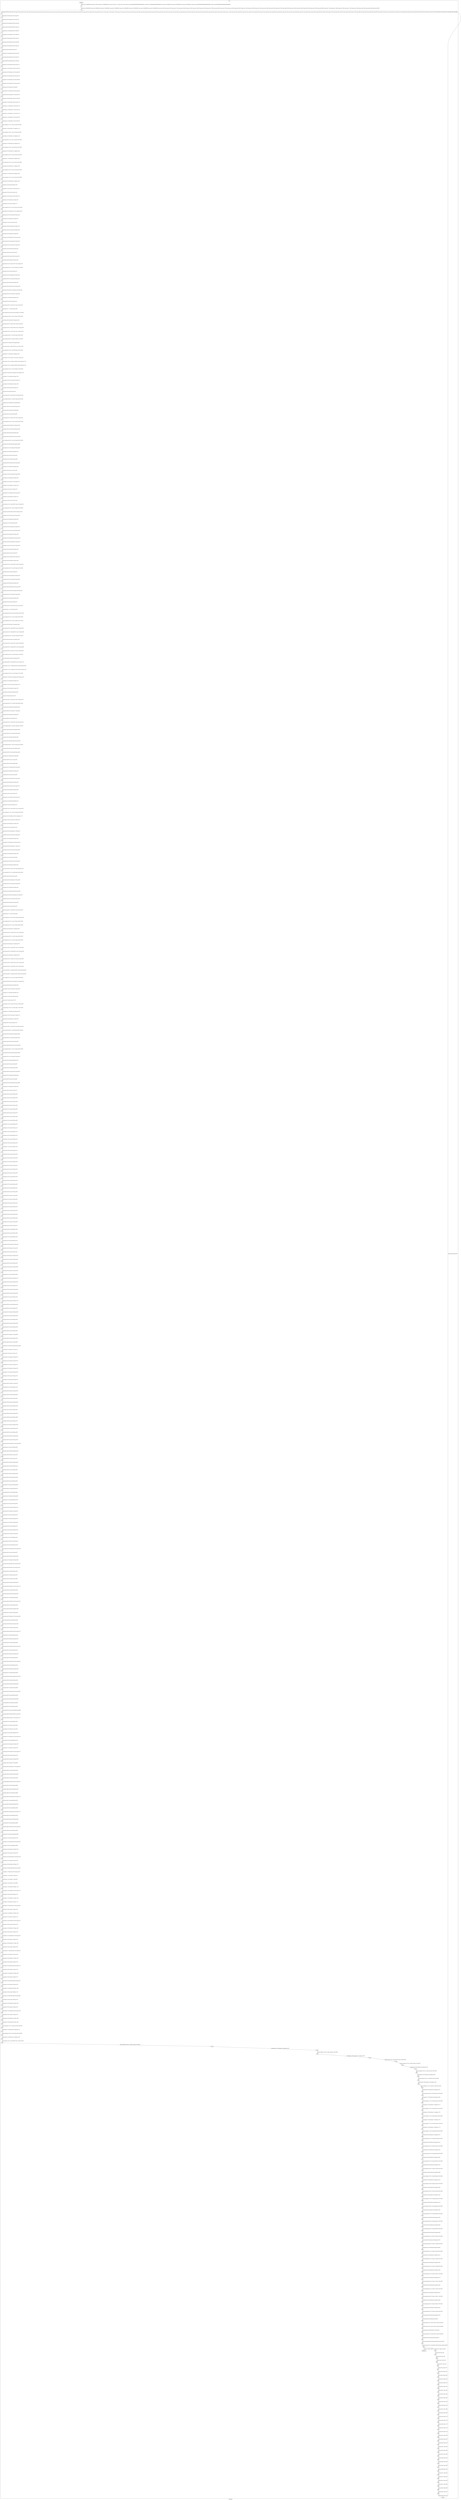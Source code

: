 digraph G {
label="Btor2XCFA";
subgraph cluster_0 {
label="main";
main_init[];
l1[];
l3[];
l4[];
l5[];
l6[];
l7[];
l8[];
l9[];
l10[];
l11[];
l12[];
l13[];
l14[];
l15[];
l16[];
l17[];
l18[];
l19[];
l20[];
l21[];
l22[];
l23[];
l24[];
l25[];
l26[];
l27[];
l28[];
l29[];
l30[];
l31[];
l32[];
l33[];
l34[];
l35[];
l36[];
l37[];
l38[];
l39[];
l40[];
l41[];
l42[];
l43[];
l44[];
l45[];
l46[];
l47[];
l48[];
l49[];
l50[];
l51[];
l52[];
l53[];
l54[];
l55[];
l56[];
l57[];
l58[];
l59[];
l60[];
l61[];
l62[];
l63[];
l64[];
l65[];
l66[];
l67[];
l68[];
l69[];
l70[];
l71[];
l72[];
l73[];
l74[];
l75[];
l76[];
l77[];
l78[];
l79[];
l80[];
l81[];
l82[];
l83[];
l84[];
l85[];
l86[];
l87[];
l88[];
l89[];
l90[];
l91[];
l92[];
l93[];
l94[];
l95[];
l96[];
l97[];
l98[];
l99[];
l100[];
l101[];
l102[];
l103[];
l104[];
l105[];
l106[];
l107[];
l108[];
l109[];
l110[];
l111[];
l112[];
l113[];
l114[];
l115[];
l116[];
l117[];
l118[];
l119[];
l120[];
l121[];
l122[];
l123[];
l124[];
l125[];
l126[];
l127[];
l128[];
l129[];
l130[];
l131[];
l132[];
l133[];
l134[];
l135[];
l136[];
l137[];
l138[];
l139[];
l140[];
l141[];
l142[];
l143[];
l144[];
l145[];
l146[];
l147[];
l148[];
l149[];
l150[];
l151[];
l152[];
l153[];
l154[];
l155[];
l156[];
l157[];
l158[];
l159[];
l160[];
l161[];
l162[];
l163[];
l164[];
l165[];
l166[];
l167[];
l168[];
l169[];
l170[];
l171[];
l172[];
l173[];
l174[];
l175[];
l176[];
l177[];
l178[];
l179[];
l180[];
l181[];
l182[];
l183[];
l184[];
l185[];
l186[];
l187[];
l188[];
l189[];
l190[];
l191[];
l192[];
l193[];
l194[];
l195[];
l196[];
l197[];
l198[];
l199[];
l200[];
l201[];
l202[];
l203[];
l204[];
l205[];
l206[];
l207[];
l208[];
l209[];
l210[];
l211[];
l212[];
l213[];
l214[];
l215[];
l216[];
l217[];
l218[];
l219[];
l220[];
l221[];
l222[];
l223[];
l224[];
l225[];
l226[];
l227[];
l228[];
l229[];
l230[];
l231[];
l232[];
l233[];
l234[];
l235[];
l236[];
l237[];
l238[];
l239[];
l240[];
l241[];
l242[];
l243[];
l244[];
l245[];
l246[];
l247[];
l248[];
l249[];
l250[];
l251[];
l252[];
l253[];
l254[];
l255[];
l256[];
l257[];
l258[];
l259[];
l260[];
l261[];
l262[];
l263[];
l264[];
l265[];
l266[];
l267[];
l268[];
l269[];
l270[];
l271[];
l272[];
l273[];
l274[];
l275[];
l276[];
l277[];
l278[];
l279[];
l280[];
l281[];
l282[];
l283[];
l284[];
l285[];
l286[];
l287[];
l288[];
l289[];
l290[];
l291[];
l292[];
l293[];
l294[];
l295[];
l296[];
l297[];
l298[];
l299[];
l300[];
l301[];
l302[];
l303[];
l304[];
l305[];
l306[];
l307[];
l308[];
l309[];
l310[];
l311[];
l312[];
l313[];
l314[];
l315[];
l316[];
l317[];
l318[];
l319[];
l320[];
l321[];
l322[];
l323[];
l324[];
l325[];
l326[];
l327[];
l328[];
l329[];
l330[];
l331[];
l332[];
l333[];
l334[];
l335[];
l336[];
l337[];
l338[];
l339[];
l340[];
l341[];
l342[];
l343[];
l344[];
l345[];
l346[];
l347[];
l348[];
l349[];
l350[];
l351[];
l352[];
l353[];
l354[];
l355[];
l356[];
l357[];
l358[];
l359[];
l360[];
l361[];
l362[];
l363[];
l364[];
l365[];
l366[];
l367[];
l368[];
l369[];
l370[];
l371[];
l372[];
l373[];
l374[];
l375[];
l376[];
l377[];
l378[];
l379[];
l380[];
l381[];
l382[];
l383[];
l384[];
l385[];
l386[];
l387[];
l388[];
l389[];
l390[];
l391[];
l392[];
l393[];
l394[];
l395[];
l396[];
l397[];
l398[];
l399[];
l400[];
l401[];
l402[];
l403[];
l404[];
l405[];
l406[];
l407[];
l408[];
l409[];
l410[];
l411[];
l412[];
l413[];
l414[];
l415[];
l416[];
l417[];
l418[];
l419[];
l420[];
l421[];
l422[];
l423[];
l424[];
l425[];
l426[];
l427[];
l428[];
l429[];
l430[];
l431[];
l432[];
l433[];
l434[];
l435[];
l436[];
l437[];
l438[];
l439[];
l440[];
l441[];
l442[];
l443[];
l444[];
l445[];
l446[];
l447[];
l448[];
l449[];
l450[];
l451[];
l452[];
l453[];
l454[];
l455[];
l456[];
l457[];
l458[];
l459[];
l460[];
l461[];
l462[];
l463[];
l464[];
l465[];
l466[];
l467[];
l468[];
l469[];
l470[];
l471[];
l472[];
l473[];
l474[];
l475[];
l476[];
l477[];
l478[];
l479[];
l480[];
l481[];
l482[];
l483[];
l484[];
l485[];
l486[];
l487[];
l488[];
l489[];
l490[];
l491[];
l492[];
l493[];
l494[];
l495[];
l496[];
l497[];
l498[];
l499[];
l500[];
l501[];
l502[];
l503[];
l504[];
l505[];
l506[];
l507[];
l508[];
l509[];
l510[];
l511[];
l512[];
l513[];
l514[];
l515[];
l516[];
l517[];
l518[];
l519[];
l520[];
l521[];
l522[];
l523[];
l524[];
l525[];
l526[];
l527[];
l528[];
l529[];
l530[];
l531[];
l532[];
l533[];
l534[];
l535[];
l536[];
l537[];
l538[];
l539[];
l540[];
l541[];
l542[];
l543[];
l544[];
l545[];
l546[];
l547[];
l548[];
l549[];
l550[];
l551[];
l552[];
l553[];
l554[];
l555[];
l556[];
l557[];
l558[];
l559[];
l560[];
l561[];
l562[];
l563[];
l564[];
l565[];
l566[];
l567[];
l568[];
l569[];
l570[];
l571[];
l572[];
l573[];
l574[];
l575[];
l576[];
l577[];
l578[];
l579[];
l580[];
l581[];
l582[];
l583[];
l584[];
l585[];
l586[];
l587[];
l588[];
l589[];
l590[];
l591[];
l592[];
l593[];
l594[];
l595[];
l596[];
l597[];
l598[];
l599[];
l600[];
l601[];
l602[];
l603[];
l604[];
l605[];
l606[];
l607[];
l608[];
l609[];
l610[];
l611[];
l612[];
l613[];
l614[];
l615[];
l616[];
l617[];
l618[];
l619[];
l620[];
l621[];
l622[];
l623[];
l624[];
l625[];
main_error[];
l626[];
l627[];
l628[];
l629[];
l630[];
l631[];
l632[];
l633[];
l634[];
l635[];
l636[];
l637[];
l638[];
l639[];
l640[];
l641[];
l642[];
l643[];
l644[];
l645[];
l646[];
l647[];
l648[];
l649[];
l650[];
l651[];
l652[];
l653[];
l654[];
l655[];
l656[];
l657[];
l658[];
l659[];
l660[];
l661[];
l662[];
l663[];
l664[];
l665[];
main_init -> l1 [label="[(assign const_5 #b00000000),(assign const_22 #b0),(assign const_116 #b00000000),(assign const_123 #b11111111),(assign const_212 #b1),(assign const_254 #b00000000000000000000000000000011),(assign const_255 #b000000000000000000000000),(assign const_261 #b00000001),(assign const_269 #b00000010),(assign const_281 #b00000011),(assign const_282 #b00000000000000000000000000000001),(assign const_830 #b00000000000000000000000000000000)] "];
l3 -> l4 [label="[(havoc input_136),(havoc input_138),(havoc input_140),(havoc input_142),(havoc input_144),(havoc input_146),(havoc input_148),(havoc input_150),(havoc input_152),(havoc input_154),(havoc input_156),(havoc input_158),(havoc input_160),(havoc input_162),(havoc input_164),(havoc input_166),(havoc input_168),(havoc input_170),(havoc input_172),(havoc input_174),(havoc input_176),(havoc input_178),(havoc input_180),(havoc input_182),(havoc input_184),(havoc input_186),(havoc input_188),(havoc input_190),(havoc input_192),(havoc input_194),(havoc input_196),(havoc input_198),(havoc input_200),(havoc input_202),(havoc input_204),(havoc input_206),(havoc input_208),(havoc input_210),(havoc input_214),(havoc input_217),(havoc input_220),(havoc input_226),(havoc input_231),(havoc input_237),(havoc input_240),(havoc input_247),(havoc input_252),(havoc input_280),(havoc input_290),(havoc input_297),(havoc input_305),(havoc input_309),(havoc input_312),(havoc input_316),(havoc input_319),(havoc input_326),(havoc input_331),(havoc input_337),(havoc input_340),(havoc input_347),(havoc input_352),(havoc input_377),(havoc input_385),(havoc input_392),(havoc input_400),(havoc input_404),(havoc input_407),(havoc input_411),(havoc input_414),(havoc input_421),(havoc input_426),(havoc input_432),(havoc input_435),(havoc input_442),(havoc input_447),(havoc input_472),(havoc input_480),(havoc input_487),(havoc input_495),(havoc input_499)] "];
l4 -> l5 [label="[(assign binary_87 (bvand state_23 (bvnot state_25)))] "];
l5 -> l6 [label="[(assign binary_88 (bvand binary_87 (bvnot state_27)))] "];
l6 -> l7 [label="[(assign binary_89 (bvand binary_88 (bvnot state_29)))] "];
l7 -> l8 [label="[(assign binary_90 (bvand binary_89 (bvnot state_31)))] "];
l8 -> l9 [label="[(assign binary_91 (bvand binary_90 (bvnot state_33)))] "];
l9 -> l10 [label="[(assign binary_92 (bvand binary_91 (bvnot state_35)))] "];
l10 -> l11 [label="[(assign binary_93 (bvand binary_92 (bvnot state_37)))] "];
l11 -> l12 [label="[(assign binary_94 (bvand binary_93 (bvnot state_39)))] "];
l12 -> l13 [label="[(assign binary_95 (bvand binary_94 (bvnot state_41)))] "];
l13 -> l14 [label="[(assign binary_96 (bvand binary_95 state_43))] "];
l14 -> l15 [label="[(assign binary_97 (bvand binary_96 (bvnot state_45)))] "];
l15 -> l16 [label="[(assign binary_98 (bvand binary_97 (bvnot state_47)))] "];
l16 -> l17 [label="[(assign binary_99 (bvand binary_98 (bvnot state_49)))] "];
l17 -> l18 [label="[(assign binary_100 (bvand binary_99 (bvnot state_51)))] "];
l18 -> l19 [label="[(assign binary_101 (bvand binary_100 (bvnot state_53)))] "];
l19 -> l20 [label="[(assign binary_102 (bvand binary_101 (bvnot state_55)))] "];
l20 -> l21 [label="[(assign binary_103 (bvand binary_102 (bvnot state_57)))] "];
l21 -> l22 [label="[(assign binary_104 (bvand binary_103 (bvnot state_59)))] "];
l22 -> l23 [label="[(assign binary_105 (bvand binary_104 (bvnot state_61)))] "];
l23 -> l24 [label="[(assign binary_106 (bvand binary_105 state_63))] "];
l24 -> l25 [label="[(assign binary_107 (bvand binary_106 (bvnot state_65)))] "];
l25 -> l26 [label="[(assign binary_108 (bvand binary_107 (bvnot state_67)))] "];
l26 -> l27 [label="[(assign binary_109 (bvand binary_108 (bvnot state_69)))] "];
l27 -> l28 [label="[(assign binary_110 (bvand binary_109 (bvnot state_71)))] "];
l28 -> l29 [label="[(assign binary_111 (bvand binary_110 (bvnot state_73)))] "];
l29 -> l30 [label="[(assign binary_112 (bvand binary_111 (bvnot state_75)))] "];
l30 -> l31 [label="[(assign binary_113 (bvand binary_112 (bvnot state_77)))] "];
l31 -> l32 [label="[(assign binary_114 (bvand binary_113 (bvnot state_79)))] "];
l32 -> l33 [label="[(assign binary_115 (bvand binary_114 (bvnot state_81)))] "];
l33 -> l34 [label="[(assign comparison_117 (ite (= const_116 state_6) #b1 #b0))] "];
l34 -> l35 [label="[(assign binary_118 (bvand binary_115 comparison_117))] "];
l35 -> l36 [label="[(assign comparison_119 (ite (= const_116 state_8) #b1 #b0))] "];
l36 -> l37 [label="[(assign binary_120 (bvand binary_118 comparison_119))] "];
l37 -> l38 [label="[(assign comparison_121 (ite (= const_116 state_10) #b1 #b0))] "];
l38 -> l39 [label="[(assign binary_122 (bvand binary_120 comparison_121))] "];
l39 -> l40 [label="[(assign comparison_124 (ite (= const_123 state_12) #b1 #b0))] "];
l40 -> l41 [label="[(assign binary_125 (bvand binary_122 comparison_124))] "];
l41 -> l42 [label="[(assign comparison_126 (ite (= const_123 state_14) #b1 #b0))] "];
l42 -> l43 [label="[(assign binary_127 (bvand binary_125 comparison_126))] "];
l43 -> l44 [label="[(assign comparison_128 (ite (= const_116 state_16) #b1 #b0))] "];
l44 -> l45 [label="[(assign binary_129 (bvand binary_127 comparison_128))] "];
l45 -> l46 [label="[(assign comparison_130 (ite (= const_116 state_18) #b1 #b0))] "];
l46 -> l47 [label="[(assign binary_131 (bvand binary_129 comparison_130))] "];
l47 -> l48 [label="[(assign comparison_132 (ite (= const_116 state_20) #b1 #b0))] "];
l48 -> l49 [label="[(assign binary_133 (bvand binary_131 comparison_132))] "];
l49 -> l50 [label="[(assign binary_134 (bvand state_85 binary_133))] "];
l50 -> l51 [label="[(assign binary_215 (bvor input_152 (bvnot input_214)))] "];
l51 -> l52 [label="[(assign binary_216 (bvor input_156 input_214))] "];
l52 -> l53 [label="[(assign binary_218 (bvor binary_216 (bvnot input_217)))] "];
l53 -> l54 [label="[(assign binary_219 (bvand binary_215 binary_218))] "];
l54 -> l55 [label="[(assign binary_221 (bvor input_158 input_217))] "];
l55 -> l56 [label="[(assign comparison_222 (ite (= const_123 input_144) #b1 #b0))] "];
l56 -> l57 [label="[(assign binary_223 (bvand binary_221 (bvnot comparison_222)))] "];
l57 -> l58 [label="[(assign binary_224 (bvor (bvnot input_220) binary_223))] "];
l58 -> l59 [label="[(assign binary_225 (bvand binary_219 binary_224))] "];
l59 -> l60 [label="[(assign binary_227 (bvor input_160 input_220))] "];
l60 -> l61 [label="[(assign binary_228 (bvand comparison_222 binary_227))] "];
l61 -> l62 [label="[(assign binary_229 (bvor (bvnot input_226) binary_228))] "];
l62 -> l63 [label="[(assign binary_230 (bvand binary_225 binary_229))] "];
l63 -> l64 [label="[(assign binary_232 (bvand binary_221 (bvnot input_220)))] "];
l64 -> l65 [label="[(assign binary_233 (bvand comparison_222 binary_232))] "];
l65 -> l66 [label="[(assign binary_234 (bvor (bvnot input_231) binary_233))] "];
l66 -> l67 [label="[(assign binary_235 (bvand binary_230 binary_234))] "];
l67 -> l68 [label="[(assign binary_236 (bvor input_162 input_231))] "];
l68 -> l69 [label="[(assign binary_238 (bvor binary_236 (bvnot input_237)))] "];
l69 -> l70 [label="[(assign binary_239 (bvand binary_235 binary_238))] "];
l70 -> l71 [label="[(assign ternary_241 (ite (= input_217 #b1) const_116 input_142))] "];
l71 -> l72 [label="[(assign comparison_242 (ite (= const_116 ternary_241) #b1 #b0))] "];
l72 -> l73 [label="[(assign binary_243 (bvor input_164 input_237))] "];
l73 -> l74 [label="[(assign binary_244 (bvand comparison_242 binary_243))] "];
l74 -> l75 [label="[(assign binary_245 (bvor (bvnot input_240) binary_244))] "];
l75 -> l76 [label="[(assign binary_246 (bvand binary_239 binary_245))] "];
l76 -> l77 [label="[(assign binary_248 (bvand binary_243 (bvnot input_240)))] "];
l77 -> l78 [label="[(assign binary_249 (bvand (bvnot comparison_242) binary_248))] "];
l78 -> l79 [label="[(assign binary_250 (bvor (bvnot input_247) binary_249))] "];
l79 -> l80 [label="[(assign binary_251 (bvand binary_246 binary_250))] "];
l80 -> l81 [label="[(assign binary_253 (bvor input_166 input_247))] "];
l81 -> l82 [label="[(assign ternary_256 (ite (= input_247 #b1) const_116 input_146))] "];
l82 -> l83 [label="[(assign binary_257 (++ const_255 ternary_256))] "];
l83 -> l84 [label="[(assign comparison_258 (ite (bvule const_254 binary_257) #b1 #b0))] "];
l84 -> l85 [label="[(assign comparison_259 (ite (= const_116 ternary_256) #b1 #b0))] "];
l85 -> l86 [label="[(assign binary_260 (bvand input_220 comparison_242))] "];
l86 -> l87 [label="[(assign ternary_262 (ite (= input_214 #b1) const_261 input_136))] "];
l87 -> l88 [label="[(assign ternary_263 (ite (= binary_260 #b1) const_116 ternary_262))] "];
l88 -> l89 [label="[(assign ternary_264 (ite (= input_247 #b1) const_116 ternary_263))] "];
l89 -> l90 [label="[(assign comparison_265 (ite (= const_261 ternary_256) #b1 #b0))] "];
l90 -> l91 [label="[(assign comparison_266 (ite (= const_261 ternary_241) #b1 #b0))] "];
l91 -> l92 [label="[(assign binary_267 (bvand input_220 comparison_266))] "];
l92 -> l93 [label="[(assign ternary_268 (ite (= binary_267 #b1) const_116 input_138))] "];
l93 -> l94 [label="[(assign comparison_270 (ite (= const_269 ternary_241) #b1 #b0))] "];
l94 -> l95 [label="[(assign binary_271 (bvand input_220 comparison_270))] "];
l95 -> l96 [label="[(assign ternary_272 (ite (= binary_271 #b1) const_116 input_140))] "];
l96 -> l97 [label="[(assign ternary_273 (ite (= comparison_265 #b1) ternary_268 ternary_272))] "];
l97 -> l98 [label="[(assign ternary_274 (ite (= comparison_259 #b1) ternary_264 ternary_273))] "];
l98 -> l99 [label="[(assign comparison_275 (ite (= const_116 ternary_274) #b1 #b0))] "];
l99 -> l100 [label="[(assign binary_276 (bvand (bvnot comparison_258) comparison_275))] "];
l100 -> l101 [label="[(assign binary_277 (bvand binary_253 binary_276))] "];
l101 -> l102 [label="[(assign binary_278 (bvor (bvnot input_252) binary_277))] "];
l102 -> l103 [label="[(assign binary_279 (bvand binary_251 binary_278))] "];
l103 -> l104 [label="[(assign binary_283 (bvadd const_282 binary_257))] "];
l104 -> l105 [label="[(assign slice_284 (extract binary_283 0 8))] "];
l105 -> l106 [label="[(assign ternary_285 (ite (= input_252 #b1) slice_284 ternary_256))] "];
l106 -> l107 [label="[(assign comparison_286 (ite (= const_281 ternary_285) #b1 #b0))] "];
l107 -> l108 [label="[(assign binary_287 (bvand binary_253 comparison_286))] "];
l108 -> l109 [label="[(assign binary_288 (bvor (bvnot input_280) binary_287))] "];
l109 -> l110 [label="[(assign binary_289 (bvand binary_279 binary_288))] "];
l110 -> l111 [label="[(assign binary_291 (bvor input_168 input_280))] "];
l111 -> l112 [label="[(assign ternary_292 (ite (= input_237 #b1) const_116 input_144))] "];
l112 -> l113 [label="[(assign comparison_293 (ite (= const_116 ternary_292) #b1 #b0))] "];
l113 -> l114 [label="[(assign binary_294 (bvand binary_291 comparison_293))] "];
l114 -> l115 [label="[(assign binary_295 (bvor (bvnot input_290) binary_294))] "];
l115 -> l116 [label="[(assign binary_296 (bvand binary_289 binary_295))] "];
l116 -> l117 [label="[(assign binary_298 (bvand binary_291 (bvnot input_290)))] "];
l117 -> l118 [label="[(assign comparison_299 (ite (= const_123 ternary_292) #b1 #b0))] "];
l118 -> l119 [label="[(assign binary_300 (bvand binary_298 comparison_299))] "];
l119 -> l120 [label="[(assign binary_301 (bvor (bvnot input_297) binary_300))] "];
l120 -> l121 [label="[(assign binary_302 (bvand binary_296 binary_301))] "];
l121 -> l122 [label="[(assign binary_303 (bvor input_154 input_240))] "];
l122 -> l123 [label="[(assign binary_304 (bvor binary_303 input_290))] "];
l123 -> l124 [label="[(assign binary_306 (bvor binary_304 (bvnot input_305)))] "];
l124 -> l125 [label="[(assign binary_307 (bvand binary_302 binary_306))] "];
l125 -> l126 [label="[(assign binary_308 (bvor input_170 input_305))] "];
l126 -> l127 [label="[(assign binary_310 (bvor binary_308 (bvnot input_309)))] "];
l127 -> l128 [label="[(assign binary_311 (bvand binary_307 binary_310))] "];
l128 -> l129 [label="[(assign binary_313 (bvor input_172 (bvnot input_312)))] "];
l129 -> l130 [label="[(assign binary_314 (bvand binary_311 binary_313))] "];
l130 -> l131 [label="[(assign binary_315 (bvor input_176 input_312))] "];
l131 -> l132 [label="[(assign binary_317 (bvor binary_315 (bvnot input_316)))] "];
l132 -> l133 [label="[(assign binary_318 (bvand binary_314 binary_317))] "];
l133 -> l134 [label="[(assign binary_320 (bvor input_178 input_316))] "];
l134 -> l135 [label="[(assign ternary_321 (ite (= input_305 #b1) const_123 ternary_292))] "];
l135 -> l136 [label="[(assign comparison_322 (ite (= const_123 ternary_321) #b1 #b0))] "];
l136 -> l137 [label="[(assign binary_323 (bvand binary_320 (bvnot comparison_322)))] "];
l137 -> l138 [label="[(assign binary_324 (bvor (bvnot input_319) binary_323))] "];
l138 -> l139 [label="[(assign binary_325 (bvand binary_318 binary_324))] "];
l139 -> l140 [label="[(assign binary_327 (bvor input_180 input_319))] "];
l140 -> l141 [label="[(assign binary_328 (bvand comparison_322 binary_327))] "];
l141 -> l142 [label="[(assign binary_329 (bvor (bvnot input_326) binary_328))] "];
l142 -> l143 [label="[(assign binary_330 (bvand binary_325 binary_329))] "];
l143 -> l144 [label="[(assign binary_332 (bvand binary_320 (bvnot input_319)))] "];
l144 -> l145 [label="[(assign binary_333 (bvand comparison_322 binary_332))] "];
l145 -> l146 [label="[(assign binary_334 (bvor (bvnot input_331) binary_333))] "];
l146 -> l147 [label="[(assign binary_335 (bvand binary_330 binary_334))] "];
l147 -> l148 [label="[(assign binary_336 (bvor input_182 input_331))] "];
l148 -> l149 [label="[(assign binary_338 (bvor binary_336 (bvnot input_337)))] "];
l149 -> l150 [label="[(assign binary_339 (bvand binary_335 binary_338))] "];
l150 -> l151 [label="[(assign ternary_341 (ite (= input_316 #b1) const_261 ternary_241))] "];
l151 -> l152 [label="[(assign comparison_342 (ite (= const_261 ternary_341) #b1 #b0))] "];
l152 -> l153 [label="[(assign binary_343 (bvor input_184 input_337))] "];
l153 -> l154 [label="[(assign binary_344 (bvand comparison_342 binary_343))] "];
l154 -> l155 [label="[(assign binary_345 (bvor (bvnot input_340) binary_344))] "];
l155 -> l156 [label="[(assign binary_346 (bvand binary_339 binary_345))] "];
l156 -> l157 [label="[(assign binary_348 (bvand binary_343 (bvnot input_340)))] "];
l157 -> l158 [label="[(assign binary_349 (bvand (bvnot comparison_342) binary_348))] "];
l158 -> l159 [label="[(assign binary_350 (bvor (bvnot input_347) binary_349))] "];
l159 -> l160 [label="[(assign binary_351 (bvand binary_346 binary_350))] "];
l160 -> l161 [label="[(assign binary_353 (bvor input_186 input_347))] "];
l161 -> l162 [label="[(assign ternary_354 (ite (= input_347 #b1) const_116 input_148))] "];
l162 -> l163 [label="[(assign binary_355 (++ const_255 ternary_354))] "];
l163 -> l164 [label="[(assign comparison_356 (ite (bvule const_254 binary_355) #b1 #b0))] "];
l164 -> l165 [label="[(assign comparison_357 (ite (= const_116 ternary_354) #b1 #b0))] "];
l165 -> l166 [label="[(assign comparison_358 (ite (= const_116 ternary_341) #b1 #b0))] "];
l166 -> l167 [label="[(assign binary_359 (bvand input_319 comparison_358))] "];
l167 -> l168 [label="[(assign ternary_360 (ite (= input_309 #b1) const_116 ternary_264))] "];
l168 -> l169 [label="[(assign ternary_361 (ite (= binary_359 #b1) const_116 ternary_360))] "];
l169 -> l170 [label="[(assign comparison_362 (ite (= const_261 ternary_354) #b1 #b0))] "];
l170 -> l171 [label="[(assign binary_363 (bvand input_319 comparison_342))] "];
l171 -> l172 [label="[(assign ternary_364 (ite (= input_312 #b1) const_261 ternary_268))] "];
l172 -> l173 [label="[(assign ternary_365 (ite (= binary_363 #b1) const_116 ternary_364))] "];
l173 -> l174 [label="[(assign ternary_366 (ite (= input_347 #b1) const_116 ternary_365))] "];
l174 -> l175 [label="[(assign comparison_367 (ite (= const_269 ternary_341) #b1 #b0))] "];
l175 -> l176 [label="[(assign binary_368 (bvand input_319 comparison_367))] "];
l176 -> l177 [label="[(assign ternary_369 (ite (= binary_368 #b1) const_116 ternary_272))] "];
l177 -> l178 [label="[(assign ternary_370 (ite (= comparison_362 #b1) ternary_366 ternary_369))] "];
l178 -> l179 [label="[(assign ternary_371 (ite (= comparison_357 #b1) ternary_361 ternary_370))] "];
l179 -> l180 [label="[(assign comparison_372 (ite (= const_116 ternary_371) #b1 #b0))] "];
l180 -> l181 [label="[(assign binary_373 (bvand (bvnot comparison_356) comparison_372))] "];
l181 -> l182 [label="[(assign binary_374 (bvand binary_353 binary_373))] "];
l182 -> l183 [label="[(assign binary_375 (bvor (bvnot input_352) binary_374))] "];
l183 -> l184 [label="[(assign binary_376 (bvand binary_351 binary_375))] "];
l184 -> l185 [label="[(assign binary_378 (bvadd const_282 binary_355))] "];
l185 -> l186 [label="[(assign slice_379 (extract binary_378 0 8))] "];
l186 -> l187 [label="[(assign ternary_380 (ite (= input_352 #b1) slice_379 ternary_354))] "];
l187 -> l188 [label="[(assign comparison_381 (ite (= const_281 ternary_380) #b1 #b0))] "];
l188 -> l189 [label="[(assign binary_382 (bvand binary_353 comparison_381))] "];
l189 -> l190 [label="[(assign binary_383 (bvor (bvnot input_377) binary_382))] "];
l190 -> l191 [label="[(assign binary_384 (bvand binary_376 binary_383))] "];
l191 -> l192 [label="[(assign binary_386 (bvor input_188 input_377))] "];
l192 -> l193 [label="[(assign ternary_387 (ite (= input_337 #b1) const_261 ternary_321))] "];
l193 -> l194 [label="[(assign comparison_388 (ite (= const_261 ternary_387) #b1 #b0))] "];
l194 -> l195 [label="[(assign binary_389 (bvand binary_386 comparison_388))] "];
l195 -> l196 [label="[(assign binary_390 (bvor (bvnot input_385) binary_389))] "];
l196 -> l197 [label="[(assign binary_391 (bvand binary_384 binary_390))] "];
l197 -> l198 [label="[(assign binary_393 (bvand binary_386 (bvnot input_385)))] "];
l198 -> l199 [label="[(assign comparison_394 (ite (= const_123 ternary_387) #b1 #b0))] "];
l199 -> l200 [label="[(assign binary_395 (bvand binary_393 comparison_394))] "];
l200 -> l201 [label="[(assign binary_396 (bvor (bvnot input_392) binary_395))] "];
l201 -> l202 [label="[(assign binary_397 (bvand binary_391 binary_396))] "];
l202 -> l203 [label="[(assign binary_398 (bvor input_174 input_340))] "];
l203 -> l204 [label="[(assign binary_399 (bvor binary_398 input_385))] "];
l204 -> l205 [label="[(assign binary_401 (bvor binary_399 (bvnot input_400)))] "];
l205 -> l206 [label="[(assign binary_402 (bvand binary_397 binary_401))] "];
l206 -> l207 [label="[(assign binary_403 (bvor input_190 input_400))] "];
l207 -> l208 [label="[(assign binary_405 (bvor binary_403 (bvnot input_404)))] "];
l208 -> l209 [label="[(assign binary_406 (bvand binary_402 binary_405))] "];
l209 -> l210 [label="[(assign binary_408 (bvor input_192 (bvnot input_407)))] "];
l210 -> l211 [label="[(assign binary_409 (bvand binary_406 binary_408))] "];
l211 -> l212 [label="[(assign binary_410 (bvor input_196 input_407))] "];
l212 -> l213 [label="[(assign binary_412 (bvor binary_410 (bvnot input_411)))] "];
l213 -> l214 [label="[(assign binary_413 (bvand binary_409 binary_412))] "];
l214 -> l215 [label="[(assign binary_415 (bvor input_198 input_411))] "];
l215 -> l216 [label="[(assign ternary_416 (ite (= input_400 #b1) const_123 ternary_387))] "];
l216 -> l217 [label="[(assign comparison_417 (ite (= const_123 ternary_416) #b1 #b0))] "];
l217 -> l218 [label="[(assign binary_418 (bvand binary_415 (bvnot comparison_417)))] "];
l218 -> l219 [label="[(assign binary_419 (bvor (bvnot input_414) binary_418))] "];
l219 -> l220 [label="[(assign binary_420 (bvand binary_413 binary_419))] "];
l220 -> l221 [label="[(assign binary_422 (bvor input_200 input_414))] "];
l221 -> l222 [label="[(assign binary_423 (bvand comparison_417 binary_422))] "];
l222 -> l223 [label="[(assign binary_424 (bvor (bvnot input_421) binary_423))] "];
l223 -> l224 [label="[(assign binary_425 (bvand binary_420 binary_424))] "];
l224 -> l225 [label="[(assign binary_427 (bvand binary_415 (bvnot input_414)))] "];
l225 -> l226 [label="[(assign binary_428 (bvand comparison_417 binary_427))] "];
l226 -> l227 [label="[(assign binary_429 (bvor (bvnot input_426) binary_428))] "];
l227 -> l228 [label="[(assign binary_430 (bvand binary_425 binary_429))] "];
l228 -> l229 [label="[(assign binary_431 (bvor input_202 input_426))] "];
l229 -> l230 [label="[(assign binary_433 (bvor binary_431 (bvnot input_432)))] "];
l230 -> l231 [label="[(assign binary_434 (bvand binary_430 binary_433))] "];
l231 -> l232 [label="[(assign ternary_436 (ite (= input_411 #b1) const_269 ternary_341))] "];
l232 -> l233 [label="[(assign comparison_437 (ite (= const_269 ternary_436) #b1 #b0))] "];
l233 -> l234 [label="[(assign binary_438 (bvor input_204 input_432))] "];
l234 -> l235 [label="[(assign binary_439 (bvand comparison_437 binary_438))] "];
l235 -> l236 [label="[(assign binary_440 (bvor (bvnot input_435) binary_439))] "];
l236 -> l237 [label="[(assign binary_441 (bvand binary_434 binary_440))] "];
l237 -> l238 [label="[(assign binary_443 (bvand binary_438 (bvnot input_435)))] "];
l238 -> l239 [label="[(assign binary_444 (bvand (bvnot comparison_437) binary_443))] "];
l239 -> l240 [label="[(assign binary_445 (bvor (bvnot input_442) binary_444))] "];
l240 -> l241 [label="[(assign binary_446 (bvand binary_441 binary_445))] "];
l241 -> l242 [label="[(assign binary_448 (bvor input_206 input_442))] "];
l242 -> l243 [label="[(assign ternary_449 (ite (= input_442 #b1) const_116 input_150))] "];
l243 -> l244 [label="[(assign binary_450 (++ const_255 ternary_449))] "];
l244 -> l245 [label="[(assign comparison_451 (ite (bvule const_254 binary_450) #b1 #b0))] "];
l245 -> l246 [label="[(assign comparison_452 (ite (= const_116 ternary_449) #b1 #b0))] "];
l246 -> l247 [label="[(assign comparison_453 (ite (= const_116 ternary_436) #b1 #b0))] "];
l247 -> l248 [label="[(assign binary_454 (bvand input_414 comparison_453))] "];
l248 -> l249 [label="[(assign ternary_455 (ite (= binary_454 #b1) const_116 ternary_361))] "];
l249 -> l250 [label="[(assign comparison_456 (ite (= const_261 ternary_449) #b1 #b0))] "];
l250 -> l251 [label="[(assign comparison_457 (ite (= const_261 ternary_436) #b1 #b0))] "];
l251 -> l252 [label="[(assign binary_458 (bvand input_414 comparison_457))] "];
l252 -> l253 [label="[(assign ternary_459 (ite (= input_404 #b1) const_116 ternary_366))] "];
l253 -> l254 [label="[(assign ternary_460 (ite (= binary_458 #b1) const_116 ternary_459))] "];
l254 -> l255 [label="[(assign binary_461 (bvand input_414 comparison_437))] "];
l255 -> l256 [label="[(assign ternary_462 (ite (= input_407 #b1) const_261 ternary_369))] "];
l256 -> l257 [label="[(assign ternary_463 (ite (= binary_461 #b1) const_116 ternary_462))] "];
l257 -> l258 [label="[(assign ternary_464 (ite (= input_442 #b1) const_116 ternary_463))] "];
l258 -> l259 [label="[(assign ternary_465 (ite (= comparison_456 #b1) ternary_460 ternary_464))] "];
l259 -> l260 [label="[(assign ternary_466 (ite (= comparison_452 #b1) ternary_455 ternary_465))] "];
l260 -> l261 [label="[(assign comparison_467 (ite (= const_116 ternary_466) #b1 #b0))] "];
l261 -> l262 [label="[(assign binary_468 (bvand (bvnot comparison_451) comparison_467))] "];
l262 -> l263 [label="[(assign binary_469 (bvand binary_448 binary_468))] "];
l263 -> l264 [label="[(assign binary_470 (bvor (bvnot input_447) binary_469))] "];
l264 -> l265 [label="[(assign binary_471 (bvand binary_446 binary_470))] "];
l265 -> l266 [label="[(assign binary_473 (bvadd const_282 binary_450))] "];
l266 -> l267 [label="[(assign slice_474 (extract binary_473 0 8))] "];
l267 -> l268 [label="[(assign ternary_475 (ite (= input_447 #b1) slice_474 ternary_449))] "];
l268 -> l269 [label="[(assign comparison_476 (ite (= const_281 ternary_475) #b1 #b0))] "];
l269 -> l270 [label="[(assign binary_477 (bvand binary_448 comparison_476))] "];
l270 -> l271 [label="[(assign binary_478 (bvor (bvnot input_472) binary_477))] "];
l271 -> l272 [label="[(assign binary_479 (bvand binary_471 binary_478))] "];
l272 -> l273 [label="[(assign binary_481 (bvor input_208 input_472))] "];
l273 -> l274 [label="[(assign ternary_482 (ite (= input_432 #b1) const_269 ternary_416))] "];
l274 -> l275 [label="[(assign comparison_483 (ite (= const_269 ternary_482) #b1 #b0))] "];
l275 -> l276 [label="[(assign binary_484 (bvand binary_481 comparison_483))] "];
l276 -> l277 [label="[(assign binary_485 (bvor (bvnot input_480) binary_484))] "];
l277 -> l278 [label="[(assign binary_486 (bvand binary_479 binary_485))] "];
l278 -> l279 [label="[(assign binary_488 (bvand binary_481 (bvnot input_480)))] "];
l279 -> l280 [label="[(assign comparison_489 (ite (= const_123 ternary_482) #b1 #b0))] "];
l280 -> l281 [label="[(assign binary_490 (bvand binary_488 comparison_489))] "];
l281 -> l282 [label="[(assign binary_491 (bvor (bvnot input_487) binary_490))] "];
l282 -> l283 [label="[(assign binary_492 (bvand binary_486 binary_491))] "];
l283 -> l284 [label="[(assign binary_493 (bvor input_194 input_435))] "];
l284 -> l285 [label="[(assign binary_494 (bvor binary_493 input_480))] "];
l285 -> l286 [label="[(assign binary_496 (bvor binary_494 (bvnot input_495)))] "];
l286 -> l287 [label="[(assign binary_497 (bvand binary_492 binary_496))] "];
l287 -> l288 [label="[(assign binary_498 (bvor input_210 input_495))] "];
l288 -> l289 [label="[(assign binary_500 (bvor binary_498 (bvnot input_499)))] "];
l289 -> l290 [label="[(assign binary_501 (bvand binary_497 binary_500))] "];
l290 -> l291 [label="[(assign binary_502 (bvor input_214 input_217))] "];
l291 -> l292 [label="[(assign binary_503 (bvor input_220 binary_502))] "];
l292 -> l293 [label="[(assign binary_504 (bvor input_226 binary_503))] "];
l293 -> l294 [label="[(assign binary_505 (bvor input_231 binary_504))] "];
l294 -> l295 [label="[(assign binary_506 (bvor input_237 binary_505))] "];
l295 -> l296 [label="[(assign binary_507 (bvor input_240 binary_506))] "];
l296 -> l297 [label="[(assign binary_508 (bvor input_247 binary_507))] "];
l297 -> l298 [label="[(assign binary_509 (bvor input_252 binary_508))] "];
l298 -> l299 [label="[(assign binary_510 (bvor input_280 binary_509))] "];
l299 -> l300 [label="[(assign binary_511 (bvor input_290 binary_510))] "];
l300 -> l301 [label="[(assign binary_512 (bvor input_297 binary_511))] "];
l301 -> l302 [label="[(assign binary_513 (bvor input_305 binary_512))] "];
l302 -> l303 [label="[(assign binary_514 (bvor input_309 binary_513))] "];
l303 -> l304 [label="[(assign binary_515 (bvor input_312 binary_514))] "];
l304 -> l305 [label="[(assign binary_516 (bvor input_316 binary_515))] "];
l305 -> l306 [label="[(assign binary_517 (bvor input_319 binary_516))] "];
l306 -> l307 [label="[(assign binary_518 (bvor input_326 binary_517))] "];
l307 -> l308 [label="[(assign binary_519 (bvor input_331 binary_518))] "];
l308 -> l309 [label="[(assign binary_520 (bvor input_337 binary_519))] "];
l309 -> l310 [label="[(assign binary_521 (bvor input_340 binary_520))] "];
l310 -> l311 [label="[(assign binary_522 (bvor input_347 binary_521))] "];
l311 -> l312 [label="[(assign binary_523 (bvor input_352 binary_522))] "];
l312 -> l313 [label="[(assign binary_524 (bvor input_377 binary_523))] "];
l313 -> l314 [label="[(assign binary_525 (bvor input_385 binary_524))] "];
l314 -> l315 [label="[(assign binary_526 (bvor input_392 binary_525))] "];
l315 -> l316 [label="[(assign binary_527 (bvor input_400 binary_526))] "];
l316 -> l317 [label="[(assign binary_528 (bvor input_404 binary_527))] "];
l317 -> l318 [label="[(assign binary_529 (bvor input_407 binary_528))] "];
l318 -> l319 [label="[(assign binary_530 (bvor input_411 binary_529))] "];
l319 -> l320 [label="[(assign binary_531 (bvor input_414 binary_530))] "];
l320 -> l321 [label="[(assign binary_532 (bvor input_421 binary_531))] "];
l321 -> l322 [label="[(assign binary_533 (bvor input_426 binary_532))] "];
l322 -> l323 [label="[(assign binary_534 (bvor input_432 binary_533))] "];
l323 -> l324 [label="[(assign binary_535 (bvor input_435 binary_534))] "];
l324 -> l325 [label="[(assign binary_536 (bvor input_442 binary_535))] "];
l325 -> l326 [label="[(assign binary_537 (bvor input_447 binary_536))] "];
l326 -> l327 [label="[(assign binary_538 (bvor input_472 binary_537))] "];
l327 -> l328 [label="[(assign binary_539 (bvor input_480 binary_538))] "];
l328 -> l329 [label="[(assign binary_540 (bvor input_487 binary_539))] "];
l329 -> l330 [label="[(assign binary_541 (bvor input_495 binary_540))] "];
l330 -> l331 [label="[(assign binary_542 (bvor input_499 binary_541))] "];
l331 -> l332 [label="[(assign binary_543 (bvand binary_501 binary_542))] "];
l332 -> l333 [label="[(assign binary_544 (bvand input_152 input_154))] "];
l333 -> l334 [label="[(assign binary_545 (bvor input_152 input_154))] "];
l334 -> l335 [label="[(assign binary_546 (bvand input_156 binary_545))] "];
l335 -> l336 [label="[(assign binary_547 (bvor binary_544 binary_546))] "];
l336 -> l337 [label="[(assign binary_548 (bvor input_156 binary_545))] "];
l337 -> l338 [label="[(assign binary_549 (bvand input_158 binary_548))] "];
l338 -> l339 [label="[(assign binary_550 (bvor binary_547 binary_549))] "];
l339 -> l340 [label="[(assign binary_551 (bvor input_158 binary_548))] "];
l340 -> l341 [label="[(assign binary_552 (bvand input_160 binary_551))] "];
l341 -> l342 [label="[(assign binary_553 (bvor binary_550 binary_552))] "];
l342 -> l343 [label="[(assign binary_554 (bvor input_160 binary_551))] "];
l343 -> l344 [label="[(assign binary_555 (bvand input_162 binary_554))] "];
l344 -> l345 [label="[(assign binary_556 (bvor binary_553 binary_555))] "];
l345 -> l346 [label="[(assign binary_557 (bvor input_162 binary_554))] "];
l346 -> l347 [label="[(assign binary_558 (bvand input_164 binary_557))] "];
l347 -> l348 [label="[(assign binary_559 (bvor binary_556 binary_558))] "];
l348 -> l349 [label="[(assign binary_560 (bvor input_164 binary_557))] "];
l349 -> l350 [label="[(assign binary_561 (bvand input_166 binary_560))] "];
l350 -> l351 [label="[(assign binary_562 (bvor binary_559 binary_561))] "];
l351 -> l352 [label="[(assign binary_563 (bvor input_166 binary_560))] "];
l352 -> l353 [label="[(assign binary_564 (bvand input_168 binary_563))] "];
l353 -> l354 [label="[(assign binary_565 (bvor binary_562 binary_564))] "];
l354 -> l355 [label="[(assign binary_566 (bvor input_168 binary_563))] "];
l355 -> l356 [label="[(assign binary_567 (bvand input_170 binary_566))] "];
l356 -> l357 [label="[(assign binary_568 (bvor binary_565 binary_567))] "];
l357 -> l358 [label="[(assign binary_569 (bvor input_170 binary_566))] "];
l358 -> l359 [label="[(assign binary_570 (bvand (bvnot binary_568) binary_569))] "];
l359 -> l360 [label="[(assign binary_571 (bvand input_172 input_174))] "];
l360 -> l361 [label="[(assign binary_572 (bvor input_172 input_174))] "];
l361 -> l362 [label="[(assign binary_573 (bvand input_176 binary_572))] "];
l362 -> l363 [label="[(assign binary_574 (bvor binary_571 binary_573))] "];
l363 -> l364 [label="[(assign binary_575 (bvor input_176 binary_572))] "];
l364 -> l365 [label="[(assign binary_576 (bvand input_178 binary_575))] "];
l365 -> l366 [label="[(assign binary_577 (bvor binary_574 binary_576))] "];
l366 -> l367 [label="[(assign binary_578 (bvor input_178 binary_575))] "];
l367 -> l368 [label="[(assign binary_579 (bvand input_180 binary_578))] "];
l368 -> l369 [label="[(assign binary_580 (bvor binary_577 binary_579))] "];
l369 -> l370 [label="[(assign binary_581 (bvor input_180 binary_578))] "];
l370 -> l371 [label="[(assign binary_582 (bvand input_182 binary_581))] "];
l371 -> l372 [label="[(assign binary_583 (bvor binary_580 binary_582))] "];
l372 -> l373 [label="[(assign binary_584 (bvor input_182 binary_581))] "];
l373 -> l374 [label="[(assign binary_585 (bvand input_184 binary_584))] "];
l374 -> l375 [label="[(assign binary_586 (bvor binary_583 binary_585))] "];
l375 -> l376 [label="[(assign binary_587 (bvor input_184 binary_584))] "];
l376 -> l377 [label="[(assign binary_588 (bvand input_186 binary_587))] "];
l377 -> l378 [label="[(assign binary_589 (bvor binary_586 binary_588))] "];
l378 -> l379 [label="[(assign binary_590 (bvor input_186 binary_587))] "];
l379 -> l380 [label="[(assign binary_591 (bvand input_188 binary_590))] "];
l380 -> l381 [label="[(assign binary_592 (bvor binary_589 binary_591))] "];
l381 -> l382 [label="[(assign binary_593 (bvor input_188 binary_590))] "];
l382 -> l383 [label="[(assign binary_594 (bvand input_190 binary_593))] "];
l383 -> l384 [label="[(assign binary_595 (bvor binary_592 binary_594))] "];
l384 -> l385 [label="[(assign binary_596 (bvand binary_570 (bvnot binary_595)))] "];
l385 -> l386 [label="[(assign binary_597 (bvor input_190 binary_593))] "];
l386 -> l387 [label="[(assign binary_598 (bvand binary_596 binary_597))] "];
l387 -> l388 [label="[(assign binary_599 (bvand input_192 input_194))] "];
l388 -> l389 [label="[(assign binary_600 (bvor input_192 input_194))] "];
l389 -> l390 [label="[(assign binary_601 (bvand input_196 binary_600))] "];
l390 -> l391 [label="[(assign binary_602 (bvor binary_599 binary_601))] "];
l391 -> l392 [label="[(assign binary_603 (bvor input_196 binary_600))] "];
l392 -> l393 [label="[(assign binary_604 (bvand input_198 binary_603))] "];
l393 -> l394 [label="[(assign binary_605 (bvor binary_602 binary_604))] "];
l394 -> l395 [label="[(assign binary_606 (bvor input_198 binary_603))] "];
l395 -> l396 [label="[(assign binary_607 (bvand input_200 binary_606))] "];
l396 -> l397 [label="[(assign binary_608 (bvor binary_605 binary_607))] "];
l397 -> l398 [label="[(assign binary_609 (bvor input_200 binary_606))] "];
l398 -> l399 [label="[(assign binary_610 (bvand input_202 binary_609))] "];
l399 -> l400 [label="[(assign binary_611 (bvor binary_608 binary_610))] "];
l400 -> l401 [label="[(assign binary_612 (bvor input_202 binary_609))] "];
l401 -> l402 [label="[(assign binary_613 (bvand input_204 binary_612))] "];
l402 -> l403 [label="[(assign binary_614 (bvor binary_611 binary_613))] "];
l403 -> l404 [label="[(assign binary_615 (bvor input_204 binary_612))] "];
l404 -> l405 [label="[(assign binary_616 (bvand input_206 binary_615))] "];
l405 -> l406 [label="[(assign binary_617 (bvor binary_614 binary_616))] "];
l406 -> l407 [label="[(assign binary_618 (bvor input_206 binary_615))] "];
l407 -> l408 [label="[(assign binary_619 (bvand input_208 binary_618))] "];
l408 -> l409 [label="[(assign binary_620 (bvor binary_617 binary_619))] "];
l409 -> l410 [label="[(assign binary_621 (bvor input_208 binary_618))] "];
l410 -> l411 [label="[(assign binary_622 (bvand input_210 binary_621))] "];
l411 -> l412 [label="[(assign binary_623 (bvor binary_620 binary_622))] "];
l412 -> l413 [label="[(assign binary_624 (bvand binary_598 (bvnot binary_623)))] "];
l413 -> l414 [label="[(assign binary_625 (bvor input_210 binary_621))] "];
l414 -> l415 [label="[(assign binary_626 (bvand binary_624 binary_625))] "];
l415 -> l416 [label="[(assign binary_627 (bvand binary_543 binary_626))] "];
l416 -> l417 [label="[(assign binary_628 (bvand binary_304 (bvnot input_305)))] "];
l417 -> l418 [label="[(assign binary_629 (bvand input_152 (bvnot input_214)))] "];
l418 -> l419 [label="[(assign binary_630 (bvor binary_629 input_226))] "];
l419 -> l420 [label="[(assign binary_631 (bvor binary_630 input_297))] "];
l420 -> l421 [label="[(assign binary_632 (bvor binary_631 input_309))] "];
l421 -> l422 [label="[(assign binary_633 (bvand binary_628 binary_632))] "];
l422 -> l423 [label="[(assign binary_634 (bvand binary_216 (bvnot input_217)))] "];
l423 -> l424 [label="[(assign binary_635 (bvor binary_628 binary_632))] "];
l424 -> l425 [label="[(assign binary_636 (bvand binary_634 binary_635))] "];
l425 -> l426 [label="[(assign binary_637 (bvor binary_633 binary_636))] "];
l426 -> l427 [label="[(assign binary_638 (bvand binary_232 (bvnot input_231)))] "];
l427 -> l428 [label="[(assign binary_639 (bvor binary_634 binary_635))] "];
l428 -> l429 [label="[(assign binary_640 (bvand binary_638 binary_639))] "];
l429 -> l430 [label="[(assign binary_641 (bvor binary_637 binary_640))] "];
l430 -> l431 [label="[(assign binary_642 (bvand binary_227 (bvnot input_226)))] "];
l431 -> l432 [label="[(assign binary_643 (bvor binary_638 binary_639))] "];
l432 -> l433 [label="[(assign binary_644 (bvand binary_642 binary_643))] "];
l433 -> l434 [label="[(assign binary_645 (bvor binary_641 binary_644))] "];
l434 -> l435 [label="[(assign binary_646 (bvand binary_236 (bvnot input_237)))] "];
l435 -> l436 [label="[(assign binary_647 (bvor binary_642 binary_643))] "];
l436 -> l437 [label="[(assign binary_648 (bvand binary_646 binary_647))] "];
l437 -> l438 [label="[(assign binary_649 (bvor binary_645 binary_648))] "];
l438 -> l439 [label="[(assign binary_650 (bvand binary_248 (bvnot input_247)))] "];
l439 -> l440 [label="[(assign binary_651 (bvor binary_646 binary_647))] "];
l440 -> l441 [label="[(assign binary_652 (bvand binary_650 binary_651))] "];
l441 -> l442 [label="[(assign binary_653 (bvor binary_649 binary_652))] "];
l442 -> l443 [label="[(assign binary_654 (bvand binary_253 (bvnot input_280)))] "];
l443 -> l444 [label="[(assign binary_655 (bvor binary_650 binary_651))] "];
l444 -> l445 [label="[(assign binary_656 (bvand binary_654 binary_655))] "];
l445 -> l446 [label="[(assign binary_657 (bvor binary_653 binary_656))] "];
l446 -> l447 [label="[(assign binary_658 (bvand binary_298 (bvnot input_297)))] "];
l447 -> l448 [label="[(assign binary_659 (bvor binary_654 binary_655))] "];
l448 -> l449 [label="[(assign binary_660 (bvand binary_658 binary_659))] "];
l449 -> l450 [label="[(assign binary_661 (bvor binary_657 binary_660))] "];
l450 -> l451 [label="[(assign binary_662 (bvand binary_308 (bvnot input_309)))] "];
l451 -> l452 [label="[(assign binary_663 (bvor binary_658 binary_659))] "];
l452 -> l453 [label="[(assign binary_664 (bvand binary_662 binary_663))] "];
l453 -> l454 [label="[(assign binary_665 (bvor binary_661 binary_664))] "];
l454 -> l455 [label="[(assign binary_666 (bvor binary_662 binary_663))] "];
l455 -> l456 [label="[(assign binary_667 (bvand (bvnot binary_665) binary_666))] "];
l456 -> l457 [label="[(assign binary_668 (bvand binary_399 (bvnot input_400)))] "];
l457 -> l458 [label="[(assign binary_669 (bvand input_172 (bvnot input_312)))] "];
l458 -> l459 [label="[(assign binary_670 (bvor binary_669 input_326))] "];
l459 -> l460 [label="[(assign binary_671 (bvor binary_670 input_392))] "];
l460 -> l461 [label="[(assign binary_672 (bvor binary_671 input_404))] "];
l461 -> l462 [label="[(assign binary_673 (bvand binary_668 binary_672))] "];
l462 -> l463 [label="[(assign binary_674 (bvand binary_315 (bvnot input_316)))] "];
l463 -> l464 [label="[(assign binary_675 (bvor binary_668 binary_672))] "];
l464 -> l465 [label="[(assign binary_676 (bvand binary_674 binary_675))] "];
l465 -> l466 [label="[(assign binary_677 (bvor binary_673 binary_676))] "];
l466 -> l467 [label="[(assign binary_678 (bvand binary_332 (bvnot input_331)))] "];
l467 -> l468 [label="[(assign binary_679 (bvor binary_674 binary_675))] "];
l468 -> l469 [label="[(assign binary_680 (bvand binary_678 binary_679))] "];
l469 -> l470 [label="[(assign binary_681 (bvor binary_677 binary_680))] "];
l470 -> l471 [label="[(assign binary_682 (bvand binary_327 (bvnot input_326)))] "];
l471 -> l472 [label="[(assign binary_683 (bvor binary_678 binary_679))] "];
l472 -> l473 [label="[(assign binary_684 (bvand binary_682 binary_683))] "];
l473 -> l474 [label="[(assign binary_685 (bvor binary_681 binary_684))] "];
l474 -> l475 [label="[(assign binary_686 (bvand binary_336 (bvnot input_337)))] "];
l475 -> l476 [label="[(assign binary_687 (bvor binary_682 binary_683))] "];
l476 -> l477 [label="[(assign binary_688 (bvand binary_686 binary_687))] "];
l477 -> l478 [label="[(assign binary_689 (bvor binary_685 binary_688))] "];
l478 -> l479 [label="[(assign binary_690 (bvand binary_348 (bvnot input_347)))] "];
l479 -> l480 [label="[(assign binary_691 (bvor binary_686 binary_687))] "];
l480 -> l481 [label="[(assign binary_692 (bvand binary_690 binary_691))] "];
l481 -> l482 [label="[(assign binary_693 (bvor binary_689 binary_692))] "];
l482 -> l483 [label="[(assign binary_694 (bvand binary_353 (bvnot input_377)))] "];
l483 -> l484 [label="[(assign binary_695 (bvor binary_690 binary_691))] "];
l484 -> l485 [label="[(assign binary_696 (bvand binary_694 binary_695))] "];
l485 -> l486 [label="[(assign binary_697 (bvor binary_693 binary_696))] "];
l486 -> l487 [label="[(assign binary_698 (bvand binary_393 (bvnot input_392)))] "];
l487 -> l488 [label="[(assign binary_699 (bvor binary_694 binary_695))] "];
l488 -> l489 [label="[(assign binary_700 (bvand binary_698 binary_699))] "];
l489 -> l490 [label="[(assign binary_701 (bvor binary_697 binary_700))] "];
l490 -> l491 [label="[(assign binary_702 (bvand binary_403 (bvnot input_404)))] "];
l491 -> l492 [label="[(assign binary_703 (bvor binary_698 binary_699))] "];
l492 -> l493 [label="[(assign binary_704 (bvand binary_702 binary_703))] "];
l493 -> l494 [label="[(assign binary_705 (bvor binary_701 binary_704))] "];
l494 -> l495 [label="[(assign binary_706 (bvand binary_667 (bvnot binary_705)))] "];
l495 -> l496 [label="[(assign binary_707 (bvor binary_702 binary_703))] "];
l496 -> l497 [label="[(assign binary_708 (bvand binary_706 binary_707))] "];
l497 -> l498 [label="[(assign binary_709 (bvand binary_494 (bvnot input_495)))] "];
l498 -> l499 [label="[(assign binary_710 (bvand input_192 (bvnot input_407)))] "];
l499 -> l500 [label="[(assign binary_711 (bvor binary_710 input_421))] "];
l500 -> l501 [label="[(assign binary_712 (bvor binary_711 input_487))] "];
l501 -> l502 [label="[(assign binary_713 (bvor binary_712 input_499))] "];
l502 -> l503 [label="[(assign binary_714 (bvand binary_709 binary_713))] "];
l503 -> l504 [label="[(assign binary_715 (bvand binary_410 (bvnot input_411)))] "];
l504 -> l505 [label="[(assign binary_716 (bvor binary_709 binary_713))] "];
l505 -> l506 [label="[(assign binary_717 (bvand binary_715 binary_716))] "];
l506 -> l507 [label="[(assign binary_718 (bvor binary_714 binary_717))] "];
l507 -> l508 [label="[(assign binary_719 (bvand binary_427 (bvnot input_426)))] "];
l508 -> l509 [label="[(assign binary_720 (bvor binary_715 binary_716))] "];
l509 -> l510 [label="[(assign binary_721 (bvand binary_719 binary_720))] "];
l510 -> l511 [label="[(assign binary_722 (bvor binary_718 binary_721))] "];
l511 -> l512 [label="[(assign binary_723 (bvand binary_422 (bvnot input_421)))] "];
l512 -> l513 [label="[(assign binary_724 (bvor binary_719 binary_720))] "];
l513 -> l514 [label="[(assign binary_725 (bvand binary_723 binary_724))] "];
l514 -> l515 [label="[(assign binary_726 (bvor binary_722 binary_725))] "];
l515 -> l516 [label="[(assign binary_727 (bvand binary_431 (bvnot input_432)))] "];
l516 -> l517 [label="[(assign binary_728 (bvor binary_723 binary_724))] "];
l517 -> l518 [label="[(assign binary_729 (bvand binary_727 binary_728))] "];
l518 -> l519 [label="[(assign binary_730 (bvor binary_726 binary_729))] "];
l519 -> l520 [label="[(assign binary_731 (bvand binary_443 (bvnot input_442)))] "];
l520 -> l521 [label="[(assign binary_732 (bvor binary_727 binary_728))] "];
l521 -> l522 [label="[(assign binary_733 (bvand binary_731 binary_732))] "];
l522 -> l523 [label="[(assign binary_734 (bvor binary_730 binary_733))] "];
l523 -> l524 [label="[(assign binary_735 (bvand binary_448 (bvnot input_472)))] "];
l524 -> l525 [label="[(assign binary_736 (bvor binary_731 binary_732))] "];
l525 -> l526 [label="[(assign binary_737 (bvand binary_735 binary_736))] "];
l526 -> l527 [label="[(assign binary_738 (bvor binary_734 binary_737))] "];
l527 -> l528 [label="[(assign binary_739 (bvand binary_488 (bvnot input_487)))] "];
l528 -> l529 [label="[(assign binary_740 (bvor binary_735 binary_736))] "];
l529 -> l530 [label="[(assign binary_741 (bvand binary_739 binary_740))] "];
l530 -> l531 [label="[(assign binary_742 (bvor binary_738 binary_741))] "];
l531 -> l532 [label="[(assign binary_743 (bvand binary_498 (bvnot input_499)))] "];
l532 -> l533 [label="[(assign binary_744 (bvor binary_739 binary_740))] "];
l533 -> l534 [label="[(assign binary_745 (bvand binary_743 binary_744))] "];
l534 -> l535 [label="[(assign binary_746 (bvor binary_742 binary_745))] "];
l535 -> l536 [label="[(assign binary_747 (bvand binary_708 (bvnot binary_746)))] "];
l536 -> l537 [label="[(assign binary_748 (bvor binary_743 binary_744))] "];
l537 -> l538 [label="[(assign binary_749 (bvand binary_747 binary_748))] "];
l538 -> l539 [label="[(assign binary_750 (bvand binary_627 binary_749))] "];
l539 -> l540 [label="[(assign comparison_751 (ite (= ternary_455 state_6) #b1 #b0))] "];
l540 -> l541 [label="[(assign binary_752 (bvand binary_750 comparison_751))] "];
l541 -> l542 [label="[(assign comparison_753 (ite (= ternary_460 state_8) #b1 #b0))] "];
l542 -> l543 [label="[(assign binary_754 (bvand binary_752 comparison_753))] "];
l543 -> l544 [label="[(assign ternary_755 (ite (= input_499 #b1) const_116 ternary_464))] "];
l544 -> l545 [label="[(assign comparison_756 (ite (= ternary_755 state_10) #b1 #b0))] "];
l545 -> l546 [label="[(assign binary_757 (bvand binary_754 comparison_756))] "];
l546 -> l547 [label="[(assign comparison_758 (ite (= ternary_436 state_12) #b1 #b0))] "];
l547 -> l548 [label="[(assign binary_759 (bvand binary_757 comparison_758))] "];
l548 -> l549 [label="[(assign ternary_760 (ite (= input_495 #b1) const_123 ternary_482))] "];
l549 -> l550 [label="[(assign comparison_761 (ite (= ternary_760 state_14) #b1 #b0))] "];
l550 -> l551 [label="[(assign binary_762 (bvand binary_759 comparison_761))] "];
l551 -> l552 [label="[(assign comparison_763 (ite (= ternary_285 state_16) #b1 #b0))] "];
l552 -> l553 [label="[(assign binary_764 (bvand binary_762 comparison_763))] "];
l553 -> l554 [label="[(assign comparison_765 (ite (= ternary_380 state_18) #b1 #b0))] "];
l554 -> l555 [label="[(assign binary_766 (bvand binary_764 comparison_765))] "];
l555 -> l556 [label="[(assign comparison_767 (ite (= ternary_475 state_20) #b1 #b0))] "];
l556 -> l557 [label="[(assign binary_768 (bvand binary_766 comparison_767))] "];
l557 -> l558 [label="[(assign comparison_769 (ite (= binary_632 state_23) #b1 #b0))] "];
l558 -> l559 [label="[(assign binary_770 (bvand binary_768 comparison_769))] "];
l559 -> l560 [label="[(assign comparison_771 (ite (= binary_628 state_25) #b1 #b0))] "];
l560 -> l561 [label="[(assign binary_772 (bvand binary_770 comparison_771))] "];
l561 -> l562 [label="[(assign comparison_773 (ite (= binary_634 state_27) #b1 #b0))] "];
l562 -> l563 [label="[(assign binary_774 (bvand binary_772 comparison_773))] "];
l563 -> l564 [label="[(assign comparison_775 (ite (= binary_638 state_29) #b1 #b0))] "];
l564 -> l565 [label="[(assign binary_776 (bvand binary_774 comparison_775))] "];
l565 -> l566 [label="[(assign comparison_777 (ite (= binary_642 state_31) #b1 #b0))] "];
l566 -> l567 [label="[(assign binary_778 (bvand binary_776 comparison_777))] "];
l567 -> l568 [label="[(assign comparison_779 (ite (= binary_646 state_33) #b1 #b0))] "];
l568 -> l569 [label="[(assign binary_780 (bvand binary_778 comparison_779))] "];
l569 -> l570 [label="[(assign comparison_781 (ite (= binary_650 state_35) #b1 #b0))] "];
l570 -> l571 [label="[(assign binary_782 (bvand binary_780 comparison_781))] "];
l571 -> l572 [label="[(assign comparison_783 (ite (= binary_654 state_37) #b1 #b0))] "];
l572 -> l573 [label="[(assign binary_784 (bvand binary_782 comparison_783))] "];
l573 -> l574 [label="[(assign comparison_785 (ite (= binary_658 state_39) #b1 #b0))] "];
l574 -> l575 [label="[(assign binary_786 (bvand binary_784 comparison_785))] "];
l575 -> l576 [label="[(assign comparison_787 (ite (= binary_662 state_41) #b1 #b0))] "];
l576 -> l577 [label="[(assign binary_788 (bvand binary_786 comparison_787))] "];
l577 -> l578 [label="[(assign comparison_789 (ite (= binary_672 state_43) #b1 #b0))] "];
l578 -> l579 [label="[(assign binary_790 (bvand binary_788 comparison_789))] "];
l579 -> l580 [label="[(assign comparison_791 (ite (= binary_668 state_45) #b1 #b0))] "];
l580 -> l581 [label="[(assign binary_792 (bvand binary_790 comparison_791))] "];
l581 -> l582 [label="[(assign comparison_793 (ite (= binary_674 state_47) #b1 #b0))] "];
l582 -> l583 [label="[(assign binary_794 (bvand binary_792 comparison_793))] "];
l583 -> l584 [label="[(assign comparison_795 (ite (= binary_678 state_49) #b1 #b0))] "];
l584 -> l585 [label="[(assign binary_796 (bvand binary_794 comparison_795))] "];
l585 -> l586 [label="[(assign comparison_797 (ite (= binary_682 state_51) #b1 #b0))] "];
l586 -> l587 [label="[(assign binary_798 (bvand binary_796 comparison_797))] "];
l587 -> l588 [label="[(assign comparison_799 (ite (= binary_686 state_53) #b1 #b0))] "];
l588 -> l589 [label="[(assign binary_800 (bvand binary_798 comparison_799))] "];
l589 -> l590 [label="[(assign comparison_801 (ite (= binary_690 state_55) #b1 #b0))] "];
l590 -> l591 [label="[(assign binary_802 (bvand binary_800 comparison_801))] "];
l591 -> l592 [label="[(assign comparison_803 (ite (= binary_694 state_57) #b1 #b0))] "];
l592 -> l593 [label="[(assign binary_804 (bvand binary_802 comparison_803))] "];
l593 -> l594 [label="[(assign comparison_805 (ite (= binary_698 state_59) #b1 #b0))] "];
l594 -> l595 [label="[(assign binary_806 (bvand binary_804 comparison_805))] "];
l595 -> l596 [label="[(assign comparison_807 (ite (= binary_702 state_61) #b1 #b0))] "];
l596 -> l597 [label="[(assign binary_808 (bvand binary_806 comparison_807))] "];
l597 -> l598 [label="[(assign comparison_809 (ite (= binary_713 state_63) #b1 #b0))] "];
l598 -> l599 [label="[(assign binary_810 (bvand binary_808 comparison_809))] "];
l599 -> l600 [label="[(assign comparison_811 (ite (= binary_709 state_65) #b1 #b0))] "];
l600 -> l601 [label="[(assign binary_812 (bvand binary_810 comparison_811))] "];
l601 -> l602 [label="[(assign comparison_813 (ite (= binary_715 state_67) #b1 #b0))] "];
l602 -> l603 [label="[(assign binary_814 (bvand binary_812 comparison_813))] "];
l603 -> l604 [label="[(assign comparison_815 (ite (= binary_719 state_69) #b1 #b0))] "];
l604 -> l605 [label="[(assign binary_816 (bvand binary_814 comparison_815))] "];
l605 -> l606 [label="[(assign comparison_817 (ite (= binary_723 state_71) #b1 #b0))] "];
l606 -> l607 [label="[(assign binary_818 (bvand binary_816 comparison_817))] "];
l607 -> l608 [label="[(assign comparison_819 (ite (= binary_727 state_73) #b1 #b0))] "];
l608 -> l609 [label="[(assign binary_820 (bvand binary_818 comparison_819))] "];
l609 -> l610 [label="[(assign comparison_821 (ite (= binary_731 state_75) #b1 #b0))] "];
l610 -> l611 [label="[(assign binary_822 (bvand binary_820 comparison_821))] "];
l611 -> l612 [label="[(assign comparison_823 (ite (= binary_735 state_77) #b1 #b0))] "];
l612 -> l613 [label="[(assign binary_824 (bvand binary_822 comparison_823))] "];
l613 -> l614 [label="[(assign comparison_825 (ite (= binary_739 state_79) #b1 #b0))] "];
l614 -> l615 [label="[(assign binary_826 (bvand binary_824 comparison_825))] "];
l615 -> l616 [label="[(assign comparison_827 (ite (= binary_743 state_81) #b1 #b0))] "];
l616 -> l617 [label="[(assign binary_828 (bvand binary_826 comparison_827))] "];
l617 -> l618 [label="[(assign binary_829 (bvand binary_828 state_85))] "];
l618 -> l619 [label="[(assign ternary_831 (ite (= input_154 #b1) const_282 const_830))] "];
l619 -> l620 [label="[(assign ternary_832 (ite (= input_174 #b1) const_282 const_830))] "];
l620 -> l621 [label="[(assign binary_833 (bvadd ternary_831 ternary_832))] "];
l621 -> l622 [label="[(assign ternary_834 (ite (= input_194 #b1) const_282 const_830))] "];
l622 -> l623 [label="[(assign binary_835 (bvadd binary_833 ternary_834))] "];
l623 -> l624 [label="[(assign comparison_836 (ite (bvule binary_835 const_282) #b1 #b0))] "];
l624 -> l625 [label="[(assign ternary_837 (ite (= state_83 #b1) binary_829 (bvnot comparison_836)))] "];
l625 -> main_error [label="[(assume (= binary_134 #b1))] "];
l625 -> l626 [label="[(assume (not (= binary_134 #b1)))] "];
l626 -> l627 [label="[(assign state_6 input_136)] "];
l627 -> l628 [label="[(assign state_8 input_138)] "];
l628 -> l629 [label="[(assign state_10 input_140)] "];
l629 -> l630 [label="[(assign state_12 input_142)] "];
l630 -> l631 [label="[(assign state_14 input_144)] "];
l631 -> l632 [label="[(assign state_16 input_146)] "];
l632 -> l633 [label="[(assign state_18 input_148)] "];
l633 -> l634 [label="[(assign state_20 input_150)] "];
l634 -> l635 [label="[(assign state_23 input_152)] "];
l635 -> l636 [label="[(assign state_25 input_154)] "];
l636 -> l637 [label="[(assign state_27 input_156)] "];
l637 -> l638 [label="[(assign state_29 input_158)] "];
l638 -> l639 [label="[(assign state_31 input_160)] "];
l639 -> l640 [label="[(assign state_33 input_162)] "];
l640 -> l641 [label="[(assign state_35 input_164)] "];
l641 -> l642 [label="[(assign state_37 input_166)] "];
l642 -> l643 [label="[(assign state_39 input_168)] "];
l643 -> l644 [label="[(assign state_41 input_170)] "];
l644 -> l645 [label="[(assign state_43 input_172)] "];
l645 -> l646 [label="[(assign state_45 input_174)] "];
l646 -> l647 [label="[(assign state_47 input_176)] "];
l647 -> l648 [label="[(assign state_49 input_178)] "];
l648 -> l649 [label="[(assign state_51 input_180)] "];
l649 -> l650 [label="[(assign state_53 input_182)] "];
l650 -> l651 [label="[(assign state_55 input_184)] "];
l651 -> l652 [label="[(assign state_57 input_186)] "];
l652 -> l653 [label="[(assign state_59 input_188)] "];
l653 -> l654 [label="[(assign state_61 input_190)] "];
l654 -> l655 [label="[(assign state_63 input_192)] "];
l655 -> l656 [label="[(assign state_65 input_194)] "];
l656 -> l657 [label="[(assign state_67 input_196)] "];
l657 -> l658 [label="[(assign state_69 input_198)] "];
l658 -> l659 [label="[(assign state_71 input_200)] "];
l659 -> l660 [label="[(assign state_73 input_202)] "];
l660 -> l661 [label="[(assign state_75 input_204)] "];
l661 -> l662 [label="[(assign state_77 input_206)] "];
l662 -> l663 [label="[(assign state_79 input_208)] "];
l663 -> l664 [label="[(assign state_81 input_210)] "];
l664 -> l665 [label="[(assign state_83 const_212)] "];
l665 -> l3 [label="[(assign state_85 ternary_837)] "];
l1 -> l3 [label="[(assign state_6 #b00000000),(assign state_8 #b00000000),(assign state_10 #b00000000),(assign state_12 #b00000000),(assign state_14 #b00000000),(assign state_16 #b00000000),(assign state_18 #b00000000),(assign state_20 #b00000000),(assign state_23 #b0),(assign state_25 #b0),(assign state_27 #b0),(assign state_29 #b0),(assign state_31 #b0),(assign state_33 #b0),(assign state_35 #b0),(assign state_37 #b0),(assign state_39 #b0),(assign state_41 #b0),(assign state_43 #b0),(assign state_45 #b0),(assign state_47 #b0),(assign state_49 #b0),(assign state_51 #b0),(assign state_53 #b0),(assign state_55 #b0),(assign state_57 #b0),(assign state_59 #b0),(assign state_61 #b0),(assign state_63 #b0),(assign state_65 #b0),(assign state_67 #b0),(assign state_69 #b0),(assign state_71 #b0),(assign state_73 #b0),(assign state_75 #b0),(assign state_77 #b0),(assign state_79 #b0),(assign state_81 #b0),(assign state_83 #b0),(assign state_85 #b0)] "];

}
}
